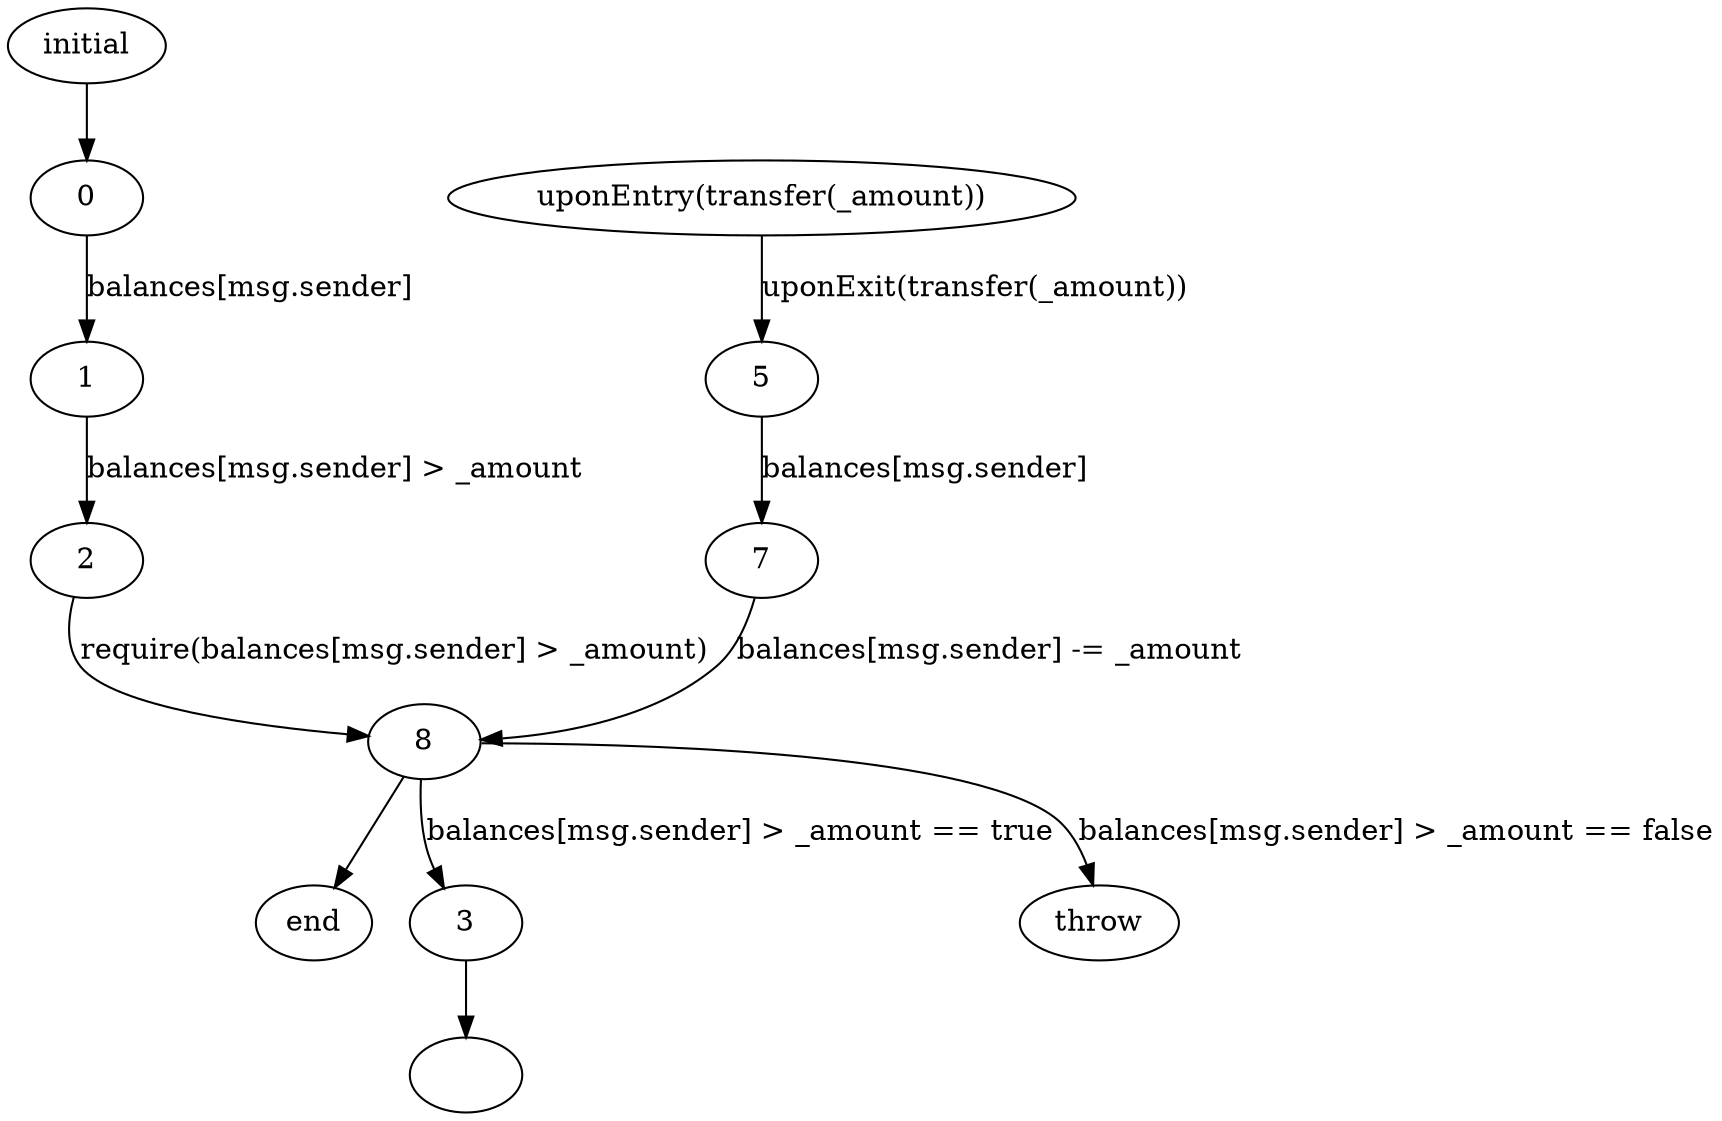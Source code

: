 digraph withdraw{
initial -> "0";
"8" -> end;"0" -> "1" [label = "balances[msg.sender]"];
"1" -> "2" [label = "balances[msg.sender] > _amount"];
"3" -> ""5" : transfer(_amount)" [label = "uponEntry(transfer(_amount))"];
""5" : transfer(_amount)" -> "5" [label = "uponExit(transfer(_amount))"];
"5" -> "7" [label = "balances[msg.sender]"];
"7" -> "8" [label = "balances[msg.sender] -= _amount"];
"8" -> throw [label = "balances[msg.sender] > _amount == false"];
"2" -> "8" [label = "require(balances[msg.sender] > _amount)"];
"8" -> "3" [label = "balances[msg.sender] > _amount == true"];

}
digraph balanceOf{
initial -> "0";
"2" -> end;"2" -> end;"0" -> "1" [label = "balances[_user]"];
"1" -> "2" [label = "return balances[_user]"];

}
digraph deposit{
initial -> "0";
"2" -> end;"0" -> "1" [label = "balances[msg.sender]"];
"1" -> "2" [label = "balances[msg.sender] += msg.value"];

}
